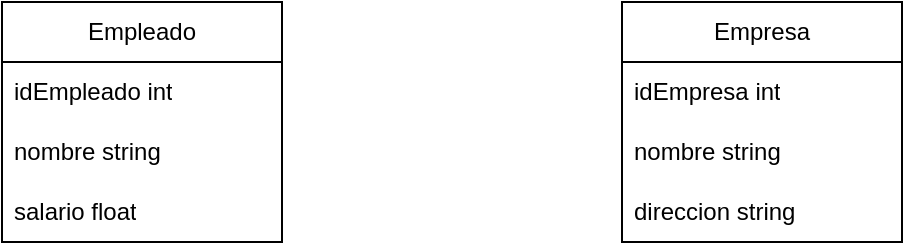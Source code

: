 <mxfile version="20.8.3" type="github"><diagram id="UA8sapOh4vSLmPS8PUhv" name="Páxina-1"><mxGraphModel dx="794" dy="726" grid="1" gridSize="10" guides="1" tooltips="1" connect="1" arrows="1" fold="1" page="1" pageScale="1" pageWidth="827" pageHeight="1169" math="0" shadow="0"><root><mxCell id="0"/><mxCell id="1" parent="0"/><mxCell id="ELoAewmC9E9IqJLIE8-l-2" value="Empleado" style="swimlane;fontStyle=0;childLayout=stackLayout;horizontal=1;startSize=30;horizontalStack=0;resizeParent=1;resizeParentMax=0;resizeLast=0;collapsible=1;marginBottom=0;whiteSpace=wrap;html=1;" parent="1" vertex="1"><mxGeometry x="60" y="210" width="140" height="120" as="geometry"/></mxCell><mxCell id="ELoAewmC9E9IqJLIE8-l-3" value="idEmpleado int " style="text;strokeColor=none;fillColor=none;align=left;verticalAlign=middle;spacingLeft=4;spacingRight=4;overflow=hidden;points=[[0,0.5],[1,0.5]];portConstraint=eastwest;rotatable=0;whiteSpace=wrap;html=1;" parent="ELoAewmC9E9IqJLIE8-l-2" vertex="1"><mxGeometry y="30" width="140" height="30" as="geometry"/></mxCell><mxCell id="ELoAewmC9E9IqJLIE8-l-4" value="nombre string" style="text;strokeColor=none;fillColor=none;align=left;verticalAlign=middle;spacingLeft=4;spacingRight=4;overflow=hidden;points=[[0,0.5],[1,0.5]];portConstraint=eastwest;rotatable=0;whiteSpace=wrap;html=1;" parent="ELoAewmC9E9IqJLIE8-l-2" vertex="1"><mxGeometry y="60" width="140" height="30" as="geometry"/></mxCell><mxCell id="ELoAewmC9E9IqJLIE8-l-5" value="salario float" style="text;strokeColor=none;fillColor=none;align=left;verticalAlign=middle;spacingLeft=4;spacingRight=4;overflow=hidden;points=[[0,0.5],[1,0.5]];portConstraint=eastwest;rotatable=0;whiteSpace=wrap;html=1;" parent="ELoAewmC9E9IqJLIE8-l-2" vertex="1"><mxGeometry y="90" width="140" height="30" as="geometry"/></mxCell><mxCell id="ELoAewmC9E9IqJLIE8-l-6" value="Empresa" style="swimlane;fontStyle=0;childLayout=stackLayout;horizontal=1;startSize=30;horizontalStack=0;resizeParent=1;resizeParentMax=0;resizeLast=0;collapsible=1;marginBottom=0;whiteSpace=wrap;html=1;" parent="1" vertex="1"><mxGeometry x="370" y="210" width="140" height="120" as="geometry"/></mxCell><mxCell id="ELoAewmC9E9IqJLIE8-l-7" value="idEmpresa int" style="text;strokeColor=none;fillColor=none;align=left;verticalAlign=middle;spacingLeft=4;spacingRight=4;overflow=hidden;points=[[0,0.5],[1,0.5]];portConstraint=eastwest;rotatable=0;whiteSpace=wrap;html=1;" parent="ELoAewmC9E9IqJLIE8-l-6" vertex="1"><mxGeometry y="30" width="140" height="30" as="geometry"/></mxCell><mxCell id="ELoAewmC9E9IqJLIE8-l-8" value="nombre string" style="text;strokeColor=none;fillColor=none;align=left;verticalAlign=middle;spacingLeft=4;spacingRight=4;overflow=hidden;points=[[0,0.5],[1,0.5]];portConstraint=eastwest;rotatable=0;whiteSpace=wrap;html=1;" parent="ELoAewmC9E9IqJLIE8-l-6" vertex="1"><mxGeometry y="60" width="140" height="30" as="geometry"/></mxCell><mxCell id="ELoAewmC9E9IqJLIE8-l-9" value="direccion string" style="text;strokeColor=none;fillColor=none;align=left;verticalAlign=middle;spacingLeft=4;spacingRight=4;overflow=hidden;points=[[0,0.5],[1,0.5]];portConstraint=eastwest;rotatable=0;whiteSpace=wrap;html=1;" parent="ELoAewmC9E9IqJLIE8-l-6" vertex="1"><mxGeometry y="90" width="140" height="30" as="geometry"/></mxCell></root></mxGraphModel></diagram></mxfile>